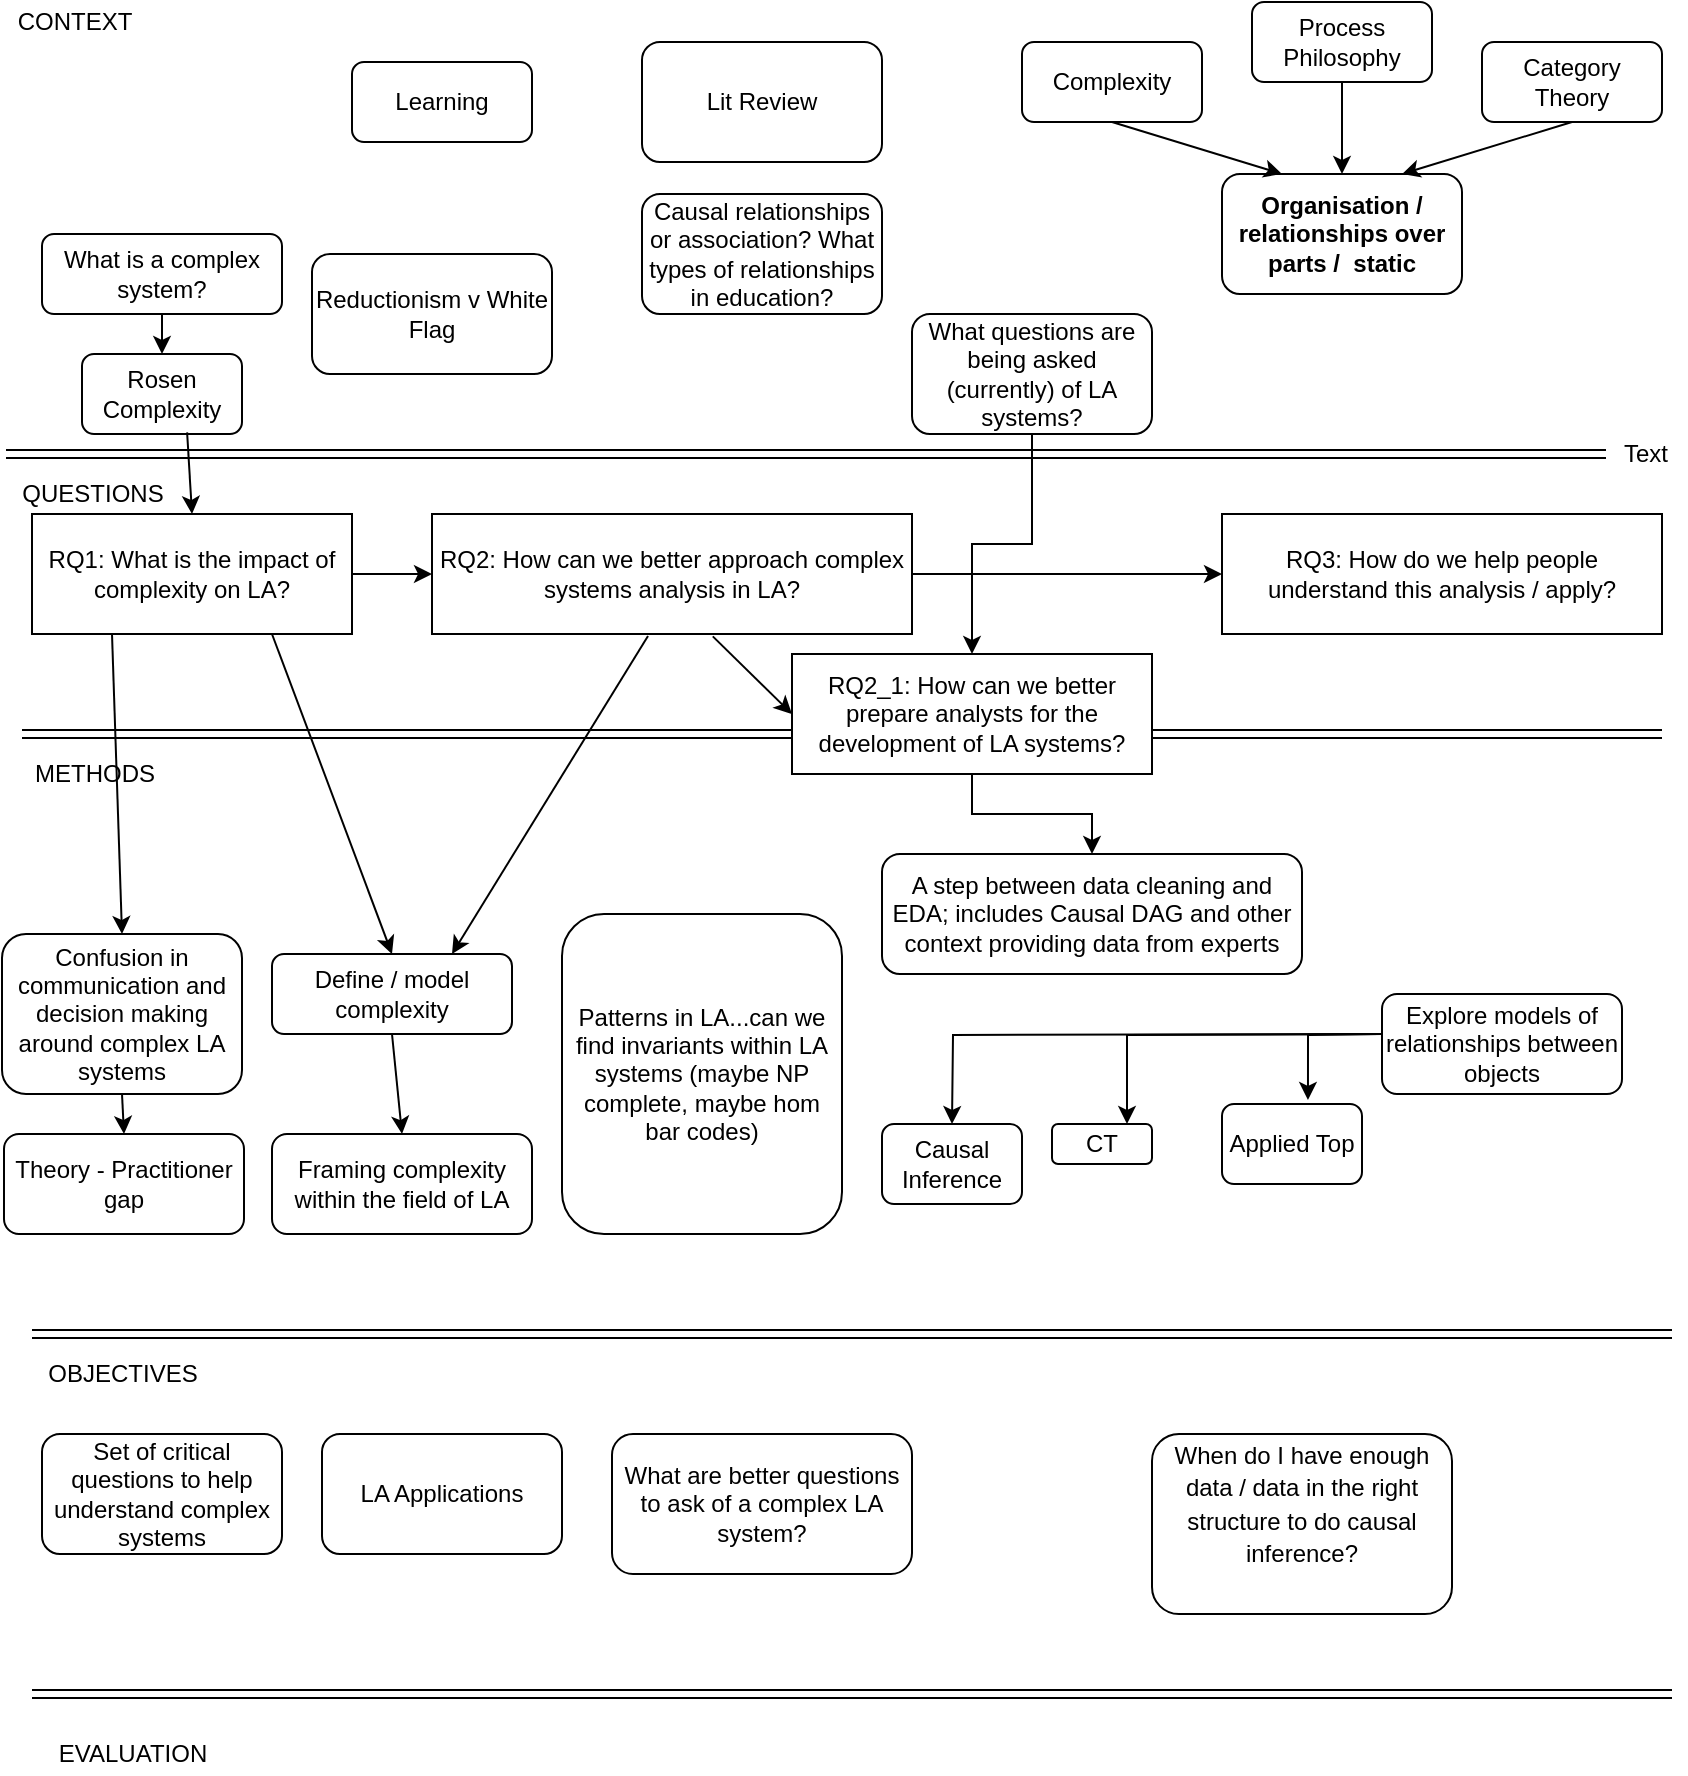 <mxfile version="13.8.5" type="github">
  <diagram id="LmNHkAMFc_MV63TZnNPk" name="Page-1">
    <mxGraphModel dx="1248" dy="634" grid="1" gridSize="10" guides="1" tooltips="1" connect="1" arrows="1" fold="1" page="1" pageScale="1" pageWidth="850" pageHeight="1100" math="0" shadow="0">
      <root>
        <mxCell id="0" />
        <mxCell id="1" parent="0" />
        <mxCell id="h-9vXJWDtknDthflBs6K-2" value="&lt;span&gt;RQ1: What is the impact of complexity on LA?&lt;/span&gt;" style="rounded=0;whiteSpace=wrap;html=1;" parent="1" vertex="1">
          <mxGeometry x="15" y="280" width="160" height="60" as="geometry" />
        </mxCell>
        <mxCell id="h-9vXJWDtknDthflBs6K-3" value="RQ2: How can we better approach complex systems analysis in LA?" style="rounded=0;whiteSpace=wrap;html=1;" parent="1" vertex="1">
          <mxGeometry x="215" y="280" width="240" height="60" as="geometry" />
        </mxCell>
        <mxCell id="h-9vXJWDtknDthflBs6K-4" value="" style="shape=link;html=1;" parent="1" edge="1">
          <mxGeometry width="50" height="50" relative="1" as="geometry">
            <mxPoint x="10" y="390" as="sourcePoint" />
            <mxPoint x="830" y="390" as="targetPoint" />
          </mxGeometry>
        </mxCell>
        <mxCell id="h-9vXJWDtknDthflBs6K-5" value="" style="shape=link;html=1;" parent="1" edge="1">
          <mxGeometry width="50" height="50" relative="1" as="geometry">
            <mxPoint x="15" y="690" as="sourcePoint" />
            <mxPoint x="835" y="690" as="targetPoint" />
          </mxGeometry>
        </mxCell>
        <mxCell id="h-9vXJWDtknDthflBs6K-6" value="" style="shape=link;html=1;" parent="1" target="h-9vXJWDtknDthflBs6K-7" edge="1">
          <mxGeometry width="50" height="50" relative="1" as="geometry">
            <mxPoint x="2" y="250" as="sourcePoint" />
            <mxPoint x="822" y="250" as="targetPoint" />
          </mxGeometry>
        </mxCell>
        <mxCell id="h-9vXJWDtknDthflBs6K-7" value="Text" style="text;html=1;strokeColor=none;fillColor=none;align=center;verticalAlign=middle;whiteSpace=wrap;rounded=0;" parent="1" vertex="1">
          <mxGeometry x="802" y="240" width="40" height="20" as="geometry" />
        </mxCell>
        <mxCell id="h-9vXJWDtknDthflBs6K-8" value="CONTEXT" style="text;html=1;align=center;verticalAlign=middle;resizable=0;points=[];autosize=1;" parent="1" vertex="1">
          <mxGeometry x="1" y="24" width="70" height="20" as="geometry" />
        </mxCell>
        <mxCell id="h-9vXJWDtknDthflBs6K-9" value="QUESTIONS" style="text;html=1;align=center;verticalAlign=middle;resizable=0;points=[];autosize=1;" parent="1" vertex="1">
          <mxGeometry y="260" width="90" height="20" as="geometry" />
        </mxCell>
        <mxCell id="h-9vXJWDtknDthflBs6K-10" value="OBJECTIVES" style="text;html=1;align=center;verticalAlign=middle;resizable=0;points=[];autosize=1;" parent="1" vertex="1">
          <mxGeometry x="15" y="700" width="90" height="20" as="geometry" />
        </mxCell>
        <mxCell id="h-9vXJWDtknDthflBs6K-12" value="EVALUATION" style="text;html=1;align=center;verticalAlign=middle;resizable=0;points=[];autosize=1;" parent="1" vertex="1">
          <mxGeometry x="20" y="890" width="90" height="20" as="geometry" />
        </mxCell>
        <mxCell id="h-9vXJWDtknDthflBs6K-13" value="" style="shape=link;html=1;" parent="1" edge="1">
          <mxGeometry width="50" height="50" relative="1" as="geometry">
            <mxPoint x="15" y="870" as="sourcePoint" />
            <mxPoint x="835" y="870" as="targetPoint" />
          </mxGeometry>
        </mxCell>
        <mxCell id="h-9vXJWDtknDthflBs6K-14" value="Framing complexity within the field of LA" style="rounded=1;whiteSpace=wrap;html=1;" parent="1" vertex="1">
          <mxGeometry x="135" y="590" width="130" height="50" as="geometry" />
        </mxCell>
        <mxCell id="h-9vXJWDtknDthflBs6K-15" value="CT" style="rounded=1;whiteSpace=wrap;html=1;" parent="1" vertex="1">
          <mxGeometry x="525" y="585" width="50" height="20" as="geometry" />
        </mxCell>
        <mxCell id="h-9vXJWDtknDthflBs6K-16" value="Rosen Complexity" style="rounded=1;whiteSpace=wrap;html=1;" parent="1" vertex="1">
          <mxGeometry x="40" y="200" width="80" height="40" as="geometry" />
        </mxCell>
        <mxCell id="h-9vXJWDtknDthflBs6K-17" value="Causal Inference" style="rounded=1;whiteSpace=wrap;html=1;" parent="1" vertex="1">
          <mxGeometry x="440" y="585" width="70" height="40" as="geometry" />
        </mxCell>
        <mxCell id="h-9vXJWDtknDthflBs6K-18" value="Applied Top" style="rounded=1;whiteSpace=wrap;html=1;" parent="1" vertex="1">
          <mxGeometry x="610" y="575" width="70" height="40" as="geometry" />
        </mxCell>
        <mxCell id="h-9vXJWDtknDthflBs6K-25" value="Theory - Practitioner gap" style="rounded=1;whiteSpace=wrap;html=1;" parent="1" vertex="1">
          <mxGeometry x="1" y="590" width="120" height="50" as="geometry" />
        </mxCell>
        <mxCell id="h-9vXJWDtknDthflBs6K-27" value="Reductionism v White Flag" style="rounded=1;whiteSpace=wrap;html=1;" parent="1" vertex="1">
          <mxGeometry x="155" y="150" width="120" height="60" as="geometry" />
        </mxCell>
        <mxCell id="h-9vXJWDtknDthflBs6K-28" value="LA Applications" style="rounded=1;whiteSpace=wrap;html=1;" parent="1" vertex="1">
          <mxGeometry x="160" y="740" width="120" height="60" as="geometry" />
        </mxCell>
        <mxCell id="h-9vXJWDtknDthflBs6K-31" style="edgeStyle=orthogonalEdgeStyle;rounded=0;orthogonalLoop=1;jettySize=auto;html=1;entryX=0.5;entryY=0;entryDx=0;entryDy=0;" parent="1" edge="1">
          <mxGeometry relative="1" as="geometry">
            <mxPoint x="690" y="540" as="sourcePoint" />
            <mxPoint x="475" y="585" as="targetPoint" />
          </mxGeometry>
        </mxCell>
        <mxCell id="h-9vXJWDtknDthflBs6K-32" style="edgeStyle=orthogonalEdgeStyle;rounded=0;orthogonalLoop=1;jettySize=auto;html=1;entryX=0.75;entryY=0;entryDx=0;entryDy=0;" parent="1" target="h-9vXJWDtknDthflBs6K-15" edge="1">
          <mxGeometry relative="1" as="geometry">
            <mxPoint x="690" y="540" as="sourcePoint" />
          </mxGeometry>
        </mxCell>
        <mxCell id="h-9vXJWDtknDthflBs6K-33" style="edgeStyle=orthogonalEdgeStyle;rounded=0;orthogonalLoop=1;jettySize=auto;html=1;entryX=0.614;entryY=-0.05;entryDx=0;entryDy=0;entryPerimeter=0;" parent="1" target="h-9vXJWDtknDthflBs6K-18" edge="1">
          <mxGeometry relative="1" as="geometry">
            <mxPoint x="690" y="540" as="sourcePoint" />
          </mxGeometry>
        </mxCell>
        <mxCell id="h-9vXJWDtknDthflBs6K-30" value="Explore models of relationships between objects" style="rounded=1;whiteSpace=wrap;html=1;" parent="1" vertex="1">
          <mxGeometry x="690" y="520" width="120" height="50" as="geometry" />
        </mxCell>
        <mxCell id="h-9vXJWDtknDthflBs6K-34" value="Organisation / relationships over parts /&amp;nbsp; static" style="rounded=1;whiteSpace=wrap;html=1;fontStyle=1" parent="1" vertex="1">
          <mxGeometry x="610" y="110" width="120" height="60" as="geometry" />
        </mxCell>
        <mxCell id="h-9vXJWDtknDthflBs6K-35" value="What are better questions to ask of a complex LA system?" style="rounded=1;whiteSpace=wrap;html=1;" parent="1" vertex="1">
          <mxGeometry x="305" y="740" width="150" height="70" as="geometry" />
        </mxCell>
        <mxCell id="sfIImLreEvvxbb7hrz45-4" style="edgeStyle=orthogonalEdgeStyle;rounded=0;orthogonalLoop=1;jettySize=auto;html=1;exitX=0.5;exitY=1;exitDx=0;exitDy=0;entryX=0.5;entryY=0;entryDx=0;entryDy=0;" parent="1" source="h-9vXJWDtknDthflBs6K-36" target="sfIImLreEvvxbb7hrz45-2" edge="1">
          <mxGeometry relative="1" as="geometry" />
        </mxCell>
        <mxCell id="h-9vXJWDtknDthflBs6K-36" value="What questions are being asked (currently) of LA systems?" style="rounded=1;whiteSpace=wrap;html=1;" parent="1" vertex="1">
          <mxGeometry x="455" y="180" width="120" height="60" as="geometry" />
        </mxCell>
        <mxCell id="h-9vXJWDtknDthflBs6K-39" value="What is a complex system?" style="rounded=1;whiteSpace=wrap;html=1;" parent="1" vertex="1">
          <mxGeometry x="20" y="140" width="120" height="40" as="geometry" />
        </mxCell>
        <mxCell id="h-9vXJWDtknDthflBs6K-41" value="" style="endArrow=classic;html=1;exitX=0.5;exitY=1;exitDx=0;exitDy=0;entryX=0.5;entryY=0;entryDx=0;entryDy=0;" parent="1" source="h-9vXJWDtknDthflBs6K-39" target="h-9vXJWDtknDthflBs6K-16" edge="1">
          <mxGeometry width="50" height="50" relative="1" as="geometry">
            <mxPoint x="310" y="340" as="sourcePoint" />
            <mxPoint x="360" y="290" as="targetPoint" />
          </mxGeometry>
        </mxCell>
        <mxCell id="h-9vXJWDtknDthflBs6K-42" value="Define / model complexity" style="rounded=1;whiteSpace=wrap;html=1;" parent="1" vertex="1">
          <mxGeometry x="135" y="500" width="120" height="40" as="geometry" />
        </mxCell>
        <mxCell id="h-9vXJWDtknDthflBs6K-43" value="" style="endArrow=classic;html=1;exitX=0.75;exitY=1;exitDx=0;exitDy=0;entryX=0.5;entryY=0;entryDx=0;entryDy=0;" parent="1" source="h-9vXJWDtknDthflBs6K-2" target="h-9vXJWDtknDthflBs6K-42" edge="1">
          <mxGeometry width="50" height="50" relative="1" as="geometry">
            <mxPoint x="310" y="440" as="sourcePoint" />
            <mxPoint x="360" y="390" as="targetPoint" />
          </mxGeometry>
        </mxCell>
        <mxCell id="h-9vXJWDtknDthflBs6K-44" value="" style="endArrow=classic;html=1;exitX=0.657;exitY=0.98;exitDx=0;exitDy=0;exitPerimeter=0;entryX=0.5;entryY=0;entryDx=0;entryDy=0;" parent="1" source="h-9vXJWDtknDthflBs6K-16" target="h-9vXJWDtknDthflBs6K-2" edge="1">
          <mxGeometry width="50" height="50" relative="1" as="geometry">
            <mxPoint x="310" y="320" as="sourcePoint" />
            <mxPoint x="360" y="270" as="targetPoint" />
          </mxGeometry>
        </mxCell>
        <mxCell id="h-9vXJWDtknDthflBs6K-45" value="Lit Review" style="rounded=1;whiteSpace=wrap;html=1;" parent="1" vertex="1">
          <mxGeometry x="320" y="44" width="120" height="60" as="geometry" />
        </mxCell>
        <mxCell id="h-9vXJWDtknDthflBs6K-46" value="" style="endArrow=classic;html=1;exitX=1;exitY=0.5;exitDx=0;exitDy=0;entryX=0;entryY=0.5;entryDx=0;entryDy=0;" parent="1" source="h-9vXJWDtknDthflBs6K-2" target="h-9vXJWDtknDthflBs6K-3" edge="1">
          <mxGeometry width="50" height="50" relative="1" as="geometry">
            <mxPoint x="310" y="320" as="sourcePoint" />
            <mxPoint x="360" y="270" as="targetPoint" />
          </mxGeometry>
        </mxCell>
        <mxCell id="h-9vXJWDtknDthflBs6K-47" value="RQ3: How do we help people understand this analysis / apply?" style="rounded=0;whiteSpace=wrap;html=1;" parent="1" vertex="1">
          <mxGeometry x="610" y="280" width="220" height="60" as="geometry" />
        </mxCell>
        <mxCell id="h-9vXJWDtknDthflBs6K-48" value="Set of critical questions to help understand complex systems" style="rounded=1;whiteSpace=wrap;html=1;" parent="1" vertex="1">
          <mxGeometry x="20" y="740" width="120" height="60" as="geometry" />
        </mxCell>
        <mxCell id="h-9vXJWDtknDthflBs6K-49" value="Causal relationships or association? What types of relationships in education?" style="rounded=1;whiteSpace=wrap;html=1;" parent="1" vertex="1">
          <mxGeometry x="320" y="120" width="120" height="60" as="geometry" />
        </mxCell>
        <mxCell id="h-9vXJWDtknDthflBs6K-50" value="Patterns in LA...can we find invariants within LA systems (maybe NP complete, maybe hom bar codes)" style="rounded=1;whiteSpace=wrap;html=1;" parent="1" vertex="1">
          <mxGeometry x="280" y="480" width="140" height="160" as="geometry" />
        </mxCell>
        <mxCell id="h-9vXJWDtknDthflBs6K-51" value="METHODS" style="text;html=1;align=center;verticalAlign=middle;resizable=0;points=[];autosize=1;" parent="1" vertex="1">
          <mxGeometry x="6" y="400" width="80" height="20" as="geometry" />
        </mxCell>
        <mxCell id="h-9vXJWDtknDthflBs6K-52" value="&lt;span id=&quot;docs-internal-guid-866602d7-7fff-1301-0197-4444b002ad99&quot;&gt;&lt;p dir=&quot;ltr&quot; style=&quot;line-height: 1.38 ; margin-top: 0pt ; margin-bottom: 0pt&quot;&gt;&lt;span style=&quot;font-family: &amp;#34;arial&amp;#34; ; vertical-align: baseline&quot;&gt;&lt;font style=&quot;font-size: 12px&quot;&gt;When do I have enough data / data in the right structure to do causal inference?&lt;/font&gt;&lt;/span&gt;&lt;/p&gt;&lt;div&gt;&lt;span style=&quot;font-size: 12pt ; font-family: &amp;#34;arial&amp;#34; ; font-weight: 700 ; vertical-align: baseline&quot;&gt;&lt;br&gt;&lt;/span&gt;&lt;/div&gt;&lt;/span&gt;" style="rounded=1;whiteSpace=wrap;html=1;" parent="1" vertex="1">
          <mxGeometry x="575" y="740" width="150" height="90" as="geometry" />
        </mxCell>
        <mxCell id="h-9vXJWDtknDthflBs6K-59" style="edgeStyle=orthogonalEdgeStyle;rounded=0;orthogonalLoop=1;jettySize=auto;html=1;exitX=0.5;exitY=1;exitDx=0;exitDy=0;entryX=0.5;entryY=0;entryDx=0;entryDy=0;" parent="1" source="h-9vXJWDtknDthflBs6K-53" target="h-9vXJWDtknDthflBs6K-34" edge="1">
          <mxGeometry relative="1" as="geometry" />
        </mxCell>
        <mxCell id="h-9vXJWDtknDthflBs6K-53" value="Process Philosophy" style="rounded=1;whiteSpace=wrap;html=1;" parent="1" vertex="1">
          <mxGeometry x="625" y="24" width="90" height="40" as="geometry" />
        </mxCell>
        <mxCell id="h-9vXJWDtknDthflBs6K-54" value="Category Theory" style="rounded=1;whiteSpace=wrap;html=1;" parent="1" vertex="1">
          <mxGeometry x="740" y="44" width="90" height="40" as="geometry" />
        </mxCell>
        <mxCell id="h-9vXJWDtknDthflBs6K-55" value="Complexity" style="rounded=1;whiteSpace=wrap;html=1;" parent="1" vertex="1">
          <mxGeometry x="510" y="44" width="90" height="40" as="geometry" />
        </mxCell>
        <mxCell id="h-9vXJWDtknDthflBs6K-56" value="Learning" style="rounded=1;whiteSpace=wrap;html=1;" parent="1" vertex="1">
          <mxGeometry x="175" y="54" width="90" height="40" as="geometry" />
        </mxCell>
        <mxCell id="h-9vXJWDtknDthflBs6K-57" value="" style="endArrow=classic;html=1;exitX=0.5;exitY=1;exitDx=0;exitDy=0;entryX=0.25;entryY=0;entryDx=0;entryDy=0;" parent="1" source="h-9vXJWDtknDthflBs6K-55" target="h-9vXJWDtknDthflBs6K-34" edge="1">
          <mxGeometry width="50" height="50" relative="1" as="geometry">
            <mxPoint x="460" y="110" as="sourcePoint" />
            <mxPoint x="510" y="54" as="targetPoint" />
          </mxGeometry>
        </mxCell>
        <mxCell id="h-9vXJWDtknDthflBs6K-61" value="" style="endArrow=classic;html=1;exitX=0.5;exitY=1;exitDx=0;exitDy=0;entryX=0.75;entryY=0;entryDx=0;entryDy=0;" parent="1" source="h-9vXJWDtknDthflBs6K-54" target="h-9vXJWDtknDthflBs6K-34" edge="1">
          <mxGeometry width="50" height="50" relative="1" as="geometry">
            <mxPoint x="310" y="320" as="sourcePoint" />
            <mxPoint x="360" y="270" as="targetPoint" />
          </mxGeometry>
        </mxCell>
        <mxCell id="mA0smehwSJ2bHxJVc1lk-1" value="" style="endArrow=classic;html=1;entryX=0;entryY=0.5;entryDx=0;entryDy=0;exitX=1;exitY=0.5;exitDx=0;exitDy=0;" parent="1" source="h-9vXJWDtknDthflBs6K-3" target="h-9vXJWDtknDthflBs6K-47" edge="1">
          <mxGeometry width="50" height="50" relative="1" as="geometry">
            <mxPoint x="400" y="380" as="sourcePoint" />
            <mxPoint x="450" y="330" as="targetPoint" />
          </mxGeometry>
        </mxCell>
        <mxCell id="mA0smehwSJ2bHxJVc1lk-2" value="" style="endArrow=classic;html=1;exitX=0.45;exitY=1.017;exitDx=0;exitDy=0;exitPerimeter=0;entryX=0.75;entryY=0;entryDx=0;entryDy=0;" parent="1" source="h-9vXJWDtknDthflBs6K-3" target="h-9vXJWDtknDthflBs6K-42" edge="1">
          <mxGeometry width="50" height="50" relative="1" as="geometry">
            <mxPoint x="400" y="380" as="sourcePoint" />
            <mxPoint x="450" y="330" as="targetPoint" />
          </mxGeometry>
        </mxCell>
        <mxCell id="mA0smehwSJ2bHxJVc1lk-3" value="" style="endArrow=classic;html=1;exitX=0.25;exitY=1;exitDx=0;exitDy=0;entryX=0.5;entryY=0;entryDx=0;entryDy=0;" parent="1" source="h-9vXJWDtknDthflBs6K-2" target="mA0smehwSJ2bHxJVc1lk-5" edge="1">
          <mxGeometry width="50" height="50" relative="1" as="geometry">
            <mxPoint x="400" y="380" as="sourcePoint" />
            <mxPoint x="450" y="330" as="targetPoint" />
          </mxGeometry>
        </mxCell>
        <mxCell id="mA0smehwSJ2bHxJVc1lk-4" value="" style="endArrow=classic;html=1;exitX=0.5;exitY=1;exitDx=0;exitDy=0;entryX=0.5;entryY=0;entryDx=0;entryDy=0;" parent="1" source="h-9vXJWDtknDthflBs6K-42" target="h-9vXJWDtknDthflBs6K-14" edge="1">
          <mxGeometry width="50" height="50" relative="1" as="geometry">
            <mxPoint x="400" y="380" as="sourcePoint" />
            <mxPoint x="450" y="330" as="targetPoint" />
          </mxGeometry>
        </mxCell>
        <mxCell id="mA0smehwSJ2bHxJVc1lk-5" value="Confusion in communication and decision making around complex LA systems" style="rounded=1;whiteSpace=wrap;html=1;" parent="1" vertex="1">
          <mxGeometry y="490" width="120" height="80" as="geometry" />
        </mxCell>
        <mxCell id="mA0smehwSJ2bHxJVc1lk-6" value="" style="endArrow=classic;html=1;exitX=0.5;exitY=1;exitDx=0;exitDy=0;entryX=0.5;entryY=0;entryDx=0;entryDy=0;" parent="1" source="mA0smehwSJ2bHxJVc1lk-5" target="h-9vXJWDtknDthflBs6K-25" edge="1">
          <mxGeometry width="50" height="50" relative="1" as="geometry">
            <mxPoint x="400" y="360" as="sourcePoint" />
            <mxPoint x="450" y="310" as="targetPoint" />
          </mxGeometry>
        </mxCell>
        <mxCell id="sfIImLreEvvxbb7hrz45-6" style="edgeStyle=orthogonalEdgeStyle;rounded=0;orthogonalLoop=1;jettySize=auto;html=1;exitX=0.5;exitY=1;exitDx=0;exitDy=0;entryX=0.5;entryY=0;entryDx=0;entryDy=0;" parent="1" source="sfIImLreEvvxbb7hrz45-2" target="sfIImLreEvvxbb7hrz45-5" edge="1">
          <mxGeometry relative="1" as="geometry" />
        </mxCell>
        <mxCell id="sfIImLreEvvxbb7hrz45-2" value="RQ2_1: How can we better prepare analysts for the development of LA systems?" style="rounded=0;whiteSpace=wrap;html=1;" parent="1" vertex="1">
          <mxGeometry x="395" y="350" width="180" height="60" as="geometry" />
        </mxCell>
        <mxCell id="sfIImLreEvvxbb7hrz45-5" value="A step between data cleaning and EDA; includes Causal DAG and other context providing data from experts" style="rounded=1;whiteSpace=wrap;html=1;" parent="1" vertex="1">
          <mxGeometry x="440" y="450" width="210" height="60" as="geometry" />
        </mxCell>
        <mxCell id="Vjzqd0O3QX_9F2kNIF9c-1" value="" style="endArrow=classic;html=1;exitX=0.585;exitY=1.02;exitDx=0;exitDy=0;exitPerimeter=0;entryX=0;entryY=0.5;entryDx=0;entryDy=0;" edge="1" parent="1" source="h-9vXJWDtknDthflBs6K-3" target="sfIImLreEvvxbb7hrz45-2">
          <mxGeometry width="50" height="50" relative="1" as="geometry">
            <mxPoint x="400" y="350" as="sourcePoint" />
            <mxPoint x="450" y="300" as="targetPoint" />
          </mxGeometry>
        </mxCell>
      </root>
    </mxGraphModel>
  </diagram>
</mxfile>
